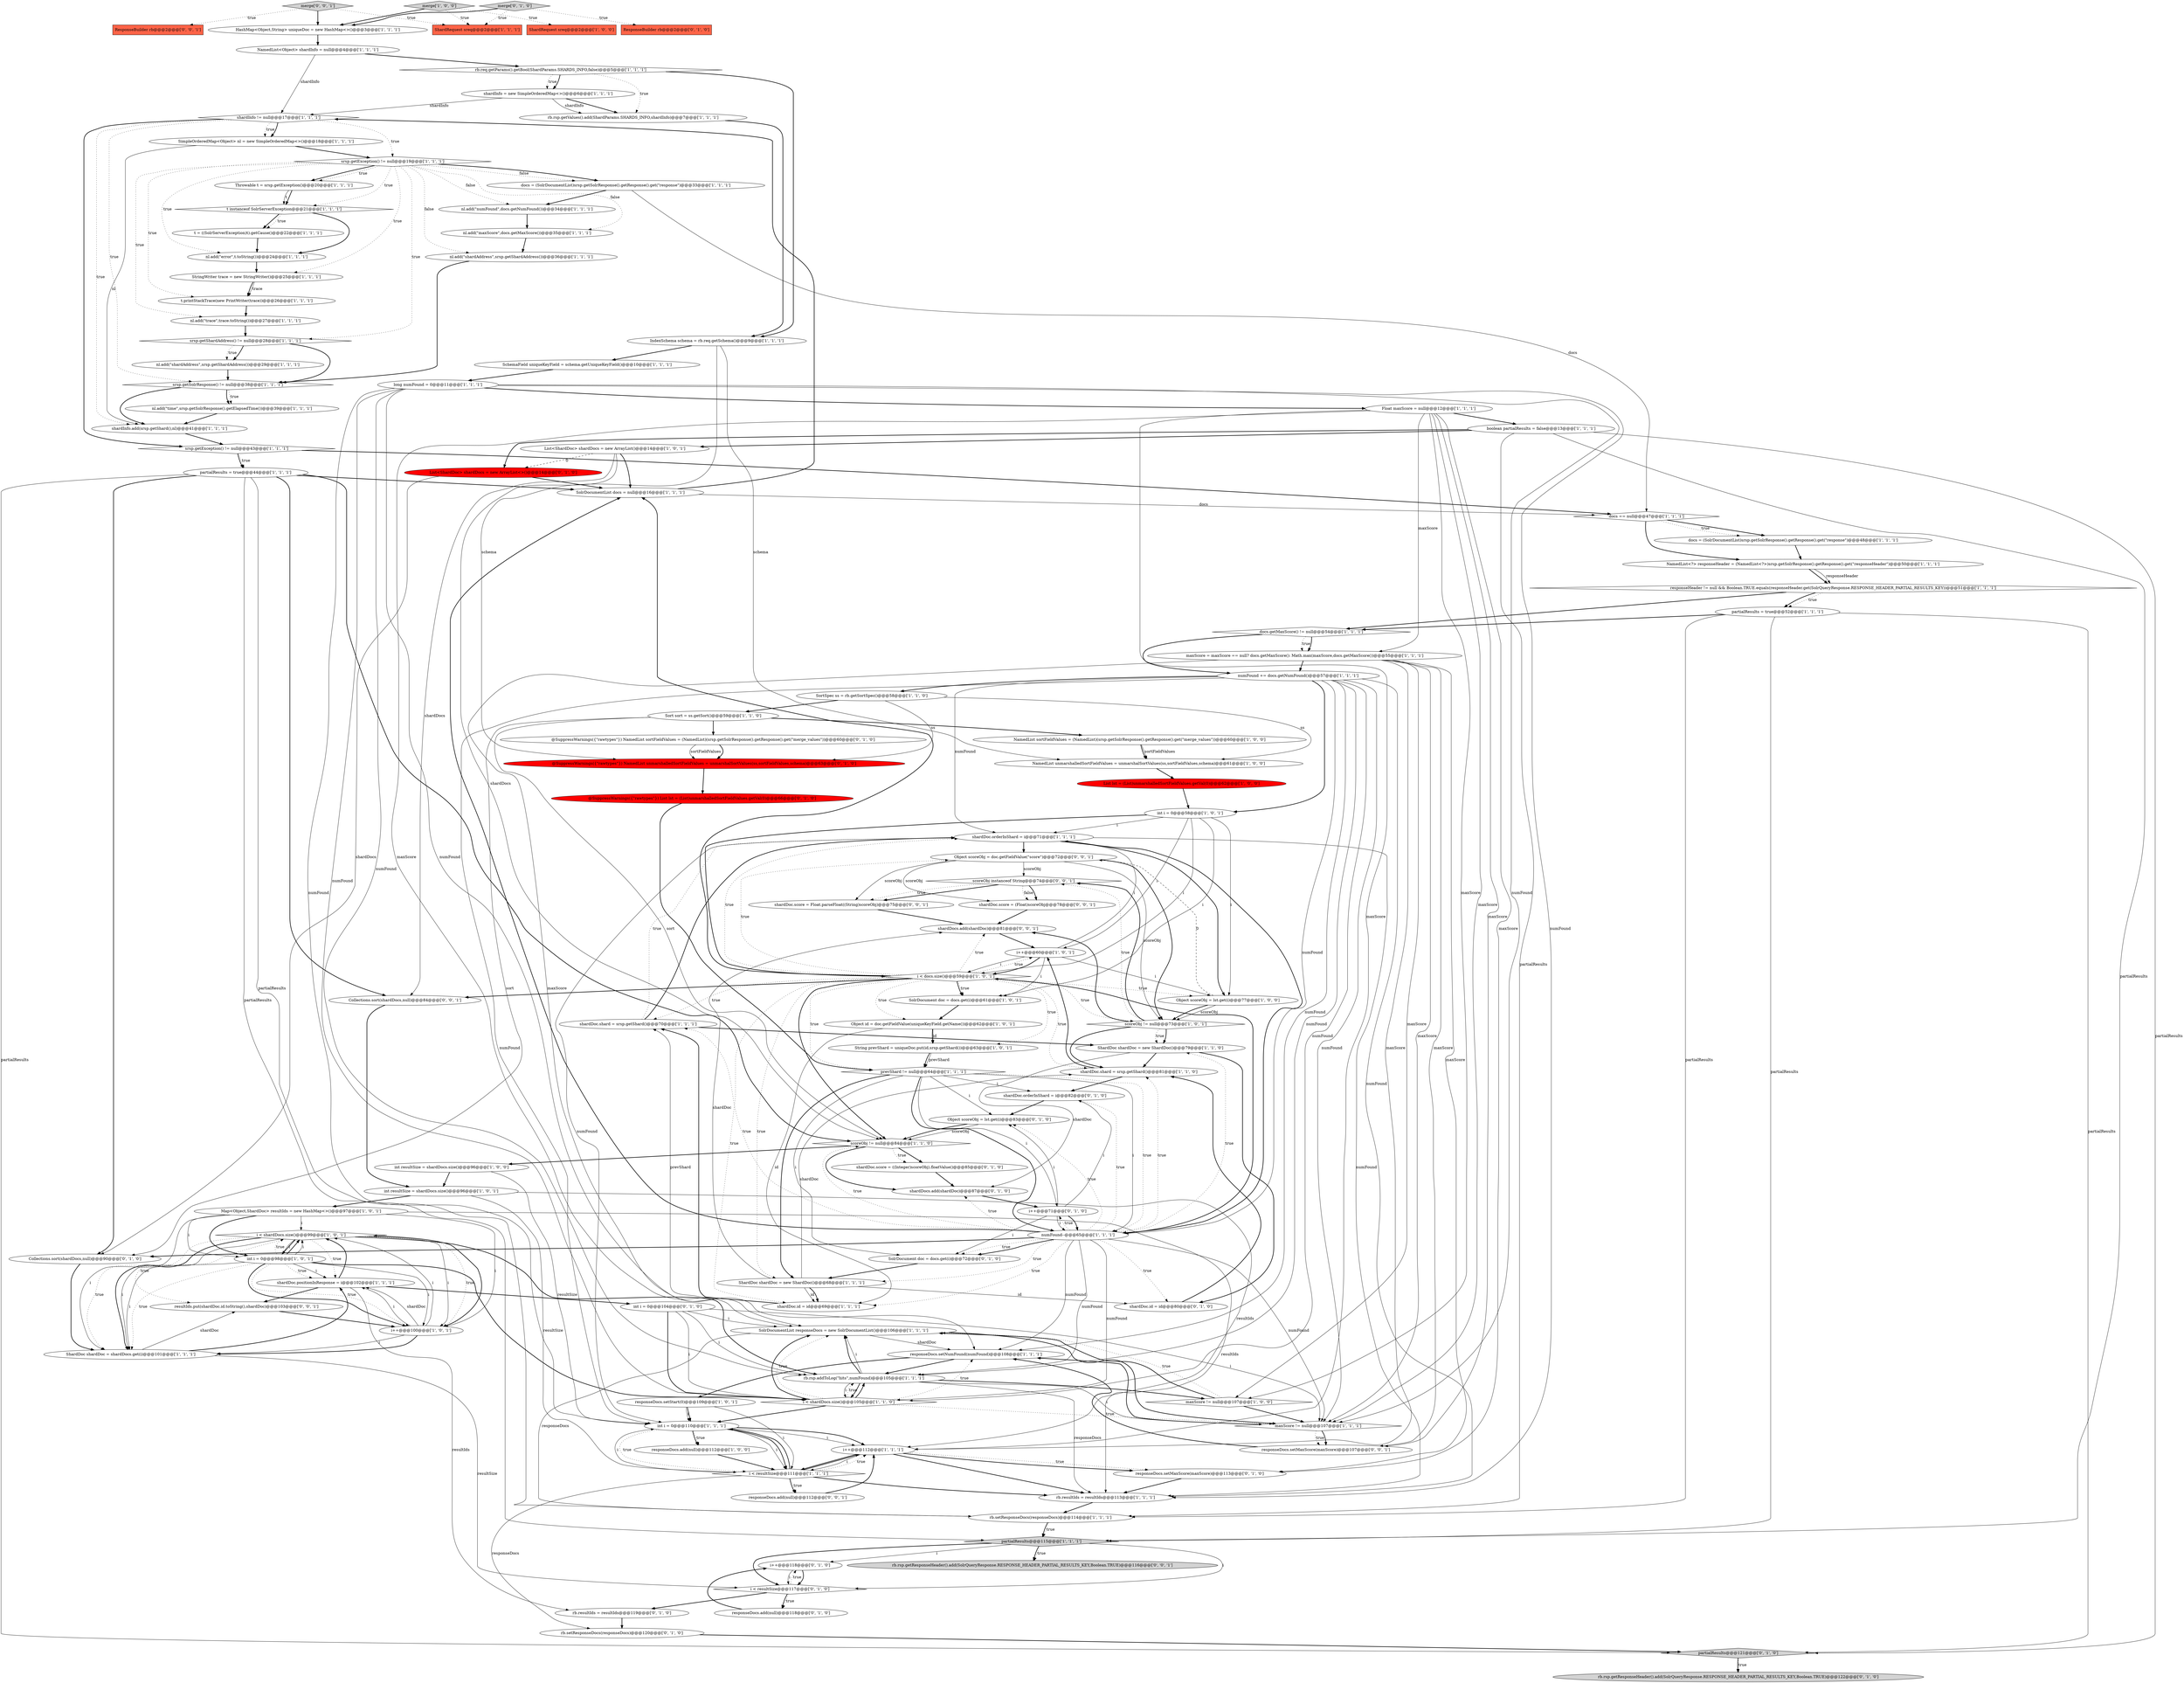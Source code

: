 digraph {
69 [style = filled, label = "merge['1', '0', '0']", fillcolor = lightgray, shape = diamond image = "AAA0AAABBB1BBB"];
35 [style = filled, label = "t.printStackTrace(new PrintWriter(trace))@@@26@@@['1', '1', '1']", fillcolor = white, shape = ellipse image = "AAA0AAABBB1BBB"];
88 [style = filled, label = "i++@@@118@@@['0', '1', '0']", fillcolor = white, shape = ellipse image = "AAA0AAABBB2BBB"];
55 [style = filled, label = "partialResults = true@@@44@@@['1', '1', '1']", fillcolor = white, shape = ellipse image = "AAA0AAABBB1BBB"];
14 [style = filled, label = "shardDoc.shard = srsp.getShard()@@@70@@@['1', '1', '1']", fillcolor = white, shape = ellipse image = "AAA0AAABBB1BBB"];
59 [style = filled, label = "ShardDoc shardDoc = new ShardDoc()@@@79@@@['1', '1', '0']", fillcolor = white, shape = ellipse image = "AAA0AAABBB1BBB"];
9 [style = filled, label = "maxScore != null@@@107@@@['1', '0', '0']", fillcolor = white, shape = diamond image = "AAA0AAABBB1BBB"];
121 [style = filled, label = "merge['0', '0', '1']", fillcolor = lightgray, shape = diamond image = "AAA0AAABBB3BBB"];
73 [style = filled, label = "srsp.getShardAddress() != null@@@28@@@['1', '1', '1']", fillcolor = white, shape = diamond image = "AAA0AAABBB1BBB"];
42 [style = filled, label = "int i = 0@@@110@@@['1', '1', '1']", fillcolor = white, shape = ellipse image = "AAA0AAABBB1BBB"];
50 [style = filled, label = "srsp.getSolrResponse() != null@@@38@@@['1', '1', '1']", fillcolor = white, shape = diamond image = "AAA0AAABBB1BBB"];
91 [style = filled, label = "List<ShardDoc> shardDocs = new ArrayList<>()@@@14@@@['0', '1', '0']", fillcolor = red, shape = ellipse image = "AAA1AAABBB2BBB"];
23 [style = filled, label = "Float maxScore = null@@@12@@@['1', '1', '1']", fillcolor = white, shape = ellipse image = "AAA0AAABBB1BBB"];
105 [style = filled, label = "merge['0', '1', '0']", fillcolor = lightgray, shape = diamond image = "AAA0AAABBB2BBB"];
81 [style = filled, label = "shardInfo.add(srsp.getShard(),nl)@@@41@@@['1', '1', '1']", fillcolor = white, shape = ellipse image = "AAA0AAABBB1BBB"];
28 [style = filled, label = "partialResults = true@@@52@@@['1', '1', '1']", fillcolor = white, shape = ellipse image = "AAA0AAABBB1BBB"];
53 [style = filled, label = "i < shardDocs.size()@@@99@@@['1', '0', '1']", fillcolor = white, shape = diamond image = "AAA0AAABBB1BBB"];
39 [style = filled, label = "partialResults@@@115@@@['1', '1', '1']", fillcolor = lightgray, shape = diamond image = "AAA0AAABBB1BBB"];
90 [style = filled, label = "@SuppressWarnings({\"rawtypes\"}) NamedList unmarshalledSortFieldValues = unmarshalSortValues(ss,sortFieldValues,schema)@@@63@@@['0', '1', '0']", fillcolor = red, shape = ellipse image = "AAA1AAABBB2BBB"];
57 [style = filled, label = "shardDoc.positionInResponse = i@@@102@@@['1', '1', '1']", fillcolor = white, shape = ellipse image = "AAA0AAABBB1BBB"];
61 [style = filled, label = "SolrDocumentList responseDocs = new SolrDocumentList()@@@106@@@['1', '1', '1']", fillcolor = white, shape = ellipse image = "AAA0AAABBB1BBB"];
104 [style = filled, label = "@SuppressWarnings({\"rawtypes\"}) List lst = (List)unmarshalledSortFieldValues.getVal(0)@@@66@@@['0', '1', '0']", fillcolor = red, shape = ellipse image = "AAA1AAABBB2BBB"];
10 [style = filled, label = "StringWriter trace = new StringWriter()@@@25@@@['1', '1', '1']", fillcolor = white, shape = ellipse image = "AAA0AAABBB1BBB"];
101 [style = filled, label = "i < resultSize@@@117@@@['0', '1', '0']", fillcolor = white, shape = diamond image = "AAA0AAABBB2BBB"];
75 [style = filled, label = "NamedList<?> responseHeader = (NamedList<?>)srsp.getSolrResponse().getResponse().get(\"responseHeader\")@@@50@@@['1', '1', '1']", fillcolor = white, shape = ellipse image = "AAA0AAABBB1BBB"];
52 [style = filled, label = "Map<Object,ShardDoc> resultIds = new HashMap<>()@@@97@@@['1', '0', '1']", fillcolor = white, shape = ellipse image = "AAA0AAABBB1BBB"];
45 [style = filled, label = "t instanceof SolrServerException@@@21@@@['1', '1', '1']", fillcolor = white, shape = diamond image = "AAA0AAABBB1BBB"];
85 [style = filled, label = "i < docs.size()@@@59@@@['1', '0', '1']", fillcolor = white, shape = diamond image = "AAA0AAABBB1BBB"];
37 [style = filled, label = "prevShard != null@@@64@@@['1', '1', '1']", fillcolor = white, shape = diamond image = "AAA0AAABBB1BBB"];
89 [style = filled, label = "rb.rsp.getResponseHeader().add(SolrQueryResponse.RESPONSE_HEADER_PARTIAL_RESULTS_KEY,Boolean.TRUE)@@@122@@@['0', '1', '0']", fillcolor = lightgray, shape = ellipse image = "AAA0AAABBB2BBB"];
49 [style = filled, label = "SolrDocument doc = docs.get(i)@@@61@@@['1', '0', '1']", fillcolor = white, shape = ellipse image = "AAA0AAABBB1BBB"];
27 [style = filled, label = "docs == null@@@47@@@['1', '1', '1']", fillcolor = white, shape = diamond image = "AAA0AAABBB1BBB"];
117 [style = filled, label = "Collections.sort(shardDocs,null)@@@84@@@['0', '0', '1']", fillcolor = white, shape = ellipse image = "AAA0AAABBB3BBB"];
47 [style = filled, label = "i++@@@112@@@['1', '1', '1']", fillcolor = white, shape = ellipse image = "AAA0AAABBB1BBB"];
71 [style = filled, label = "i < resultSize@@@111@@@['1', '1', '1']", fillcolor = white, shape = diamond image = "AAA0AAABBB1BBB"];
74 [style = filled, label = "Sort sort = ss.getSort()@@@59@@@['1', '1', '0']", fillcolor = white, shape = ellipse image = "AAA0AAABBB1BBB"];
112 [style = filled, label = "scoreObj instanceof String@@@74@@@['0', '0', '1']", fillcolor = white, shape = diamond image = "AAA0AAABBB3BBB"];
78 [style = filled, label = "rb.setResponseDocs(responseDocs)@@@114@@@['1', '1', '1']", fillcolor = white, shape = ellipse image = "AAA0AAABBB1BBB"];
4 [style = filled, label = "responseDocs.setNumFound(numFound)@@@108@@@['1', '1', '1']", fillcolor = white, shape = ellipse image = "AAA0AAABBB1BBB"];
2 [style = filled, label = "rb.rsp.addToLog(\"hits\",numFound)@@@105@@@['1', '1', '1']", fillcolor = white, shape = ellipse image = "AAA0AAABBB1BBB"];
22 [style = filled, label = "nl.add(\"numFound\",docs.getNumFound())@@@34@@@['1', '1', '1']", fillcolor = white, shape = ellipse image = "AAA0AAABBB1BBB"];
92 [style = filled, label = "i++@@@71@@@['0', '1', '0']", fillcolor = white, shape = ellipse image = "AAA0AAABBB2BBB"];
96 [style = filled, label = "responseDocs.setMaxScore(maxScore)@@@113@@@['0', '1', '0']", fillcolor = white, shape = ellipse image = "AAA0AAABBB2BBB"];
62 [style = filled, label = "HashMap<Object,String> uniqueDoc = new HashMap<>()@@@3@@@['1', '1', '1']", fillcolor = white, shape = ellipse image = "AAA0AAABBB1BBB"];
107 [style = filled, label = "responseDocs.add(null)@@@118@@@['0', '1', '0']", fillcolor = white, shape = ellipse image = "AAA0AAABBB2BBB"];
31 [style = filled, label = "int resultSize = shardDocs.size()@@@96@@@['1', '0', '0']", fillcolor = white, shape = ellipse image = "AAA0AAABBB1BBB"];
102 [style = filled, label = "int i = 0@@@104@@@['0', '1', '0']", fillcolor = white, shape = ellipse image = "AAA0AAABBB2BBB"];
84 [style = filled, label = "nl.add(\"time\",srsp.getSolrResponse().getElapsedTime())@@@39@@@['1', '1', '1']", fillcolor = white, shape = ellipse image = "AAA0AAABBB1BBB"];
115 [style = filled, label = "shardDoc.score = Float.parseFloat((String)scoreObj)@@@75@@@['0', '0', '1']", fillcolor = white, shape = ellipse image = "AAA0AAABBB3BBB"];
8 [style = filled, label = "rb.rsp.getValues().add(ShardParams.SHARDS_INFO,shardInfo)@@@7@@@['1', '1', '1']", fillcolor = white, shape = ellipse image = "AAA0AAABBB1BBB"];
114 [style = filled, label = "Object scoreObj = doc.getFieldValue(\"score\")@@@72@@@['0', '0', '1']", fillcolor = white, shape = ellipse image = "AAA0AAABBB3BBB"];
26 [style = filled, label = "srsp.getException() != null@@@19@@@['1', '1', '1']", fillcolor = white, shape = diamond image = "AAA0AAABBB1BBB"];
44 [style = filled, label = "numFound += docs.getNumFound()@@@57@@@['1', '1', '1']", fillcolor = white, shape = ellipse image = "AAA0AAABBB1BBB"];
66 [style = filled, label = "NamedList<Object> shardInfo = null@@@4@@@['1', '1', '1']", fillcolor = white, shape = ellipse image = "AAA0AAABBB1BBB"];
108 [style = filled, label = "shardDoc.score = ((Integer)scoreObj).floatValue()@@@85@@@['0', '1', '0']", fillcolor = white, shape = ellipse image = "AAA0AAABBB2BBB"];
122 [style = filled, label = "shardDocs.add(shardDoc)@@@81@@@['0', '0', '1']", fillcolor = white, shape = ellipse image = "AAA0AAABBB3BBB"];
19 [style = filled, label = "i < shardDocs.size()@@@105@@@['1', '1', '0']", fillcolor = white, shape = diamond image = "AAA0AAABBB1BBB"];
34 [style = filled, label = "SimpleOrderedMap<Object> nl = new SimpleOrderedMap<>()@@@18@@@['1', '1', '1']", fillcolor = white, shape = ellipse image = "AAA0AAABBB1BBB"];
43 [style = filled, label = "docs = (SolrDocumentList)srsp.getSolrResponse().getResponse().get(\"response\")@@@48@@@['1', '1', '1']", fillcolor = white, shape = ellipse image = "AAA0AAABBB1BBB"];
18 [style = filled, label = "int resultSize = shardDocs.size()@@@96@@@['1', '0', '1']", fillcolor = white, shape = ellipse image = "AAA0AAABBB1BBB"];
95 [style = filled, label = "rb.resultIds = resultIds@@@119@@@['0', '1', '0']", fillcolor = white, shape = ellipse image = "AAA0AAABBB2BBB"];
93 [style = filled, label = "@SuppressWarnings({\"rawtypes\"}) NamedList sortFieldValues = (NamedList)(srsp.getSolrResponse().getResponse().get(\"merge_values\"))@@@60@@@['0', '1', '0']", fillcolor = white, shape = ellipse image = "AAA0AAABBB2BBB"];
7 [style = filled, label = "shardDoc.id = id@@@69@@@['1', '1', '1']", fillcolor = white, shape = ellipse image = "AAA0AAABBB1BBB"];
67 [style = filled, label = "String prevShard = uniqueDoc.put(id,srsp.getShard())@@@63@@@['1', '0', '1']", fillcolor = white, shape = ellipse image = "AAA0AAABBB1BBB"];
119 [style = filled, label = "shardDoc.score = (Float)scoreObj@@@78@@@['0', '0', '1']", fillcolor = white, shape = ellipse image = "AAA0AAABBB3BBB"];
46 [style = filled, label = "nl.add(\"shardAddress\",srsp.getShardAddress())@@@36@@@['1', '1', '1']", fillcolor = white, shape = ellipse image = "AAA0AAABBB1BBB"];
86 [style = filled, label = "i++@@@100@@@['1', '0', '1']", fillcolor = white, shape = ellipse image = "AAA0AAABBB1BBB"];
118 [style = filled, label = "responseDocs.add(null)@@@112@@@['0', '0', '1']", fillcolor = white, shape = ellipse image = "AAA0AAABBB3BBB"];
65 [style = filled, label = "NamedList unmarshalledSortFieldValues = unmarshalSortValues(ss,sortFieldValues,schema)@@@61@@@['1', '0', '0']", fillcolor = white, shape = ellipse image = "AAA0AAABBB1BBB"];
58 [style = filled, label = "SchemaField uniqueKeyField = schema.getUniqueKeyField()@@@10@@@['1', '1', '1']", fillcolor = white, shape = ellipse image = "AAA0AAABBB1BBB"];
63 [style = filled, label = "SolrDocumentList docs = null@@@16@@@['1', '1', '1']", fillcolor = white, shape = ellipse image = "AAA0AAABBB1BBB"];
100 [style = filled, label = "partialResults@@@121@@@['0', '1', '0']", fillcolor = lightgray, shape = diamond image = "AAA0AAABBB2BBB"];
77 [style = filled, label = "NamedList sortFieldValues = (NamedList)(srsp.getSolrResponse().getResponse().get(\"merge_values\"))@@@60@@@['1', '0', '0']", fillcolor = white, shape = ellipse image = "AAA0AAABBB1BBB"];
106 [style = filled, label = "shardDoc.orderInShard = i@@@82@@@['0', '1', '0']", fillcolor = white, shape = ellipse image = "AAA0AAABBB2BBB"];
120 [style = filled, label = "rb.rsp.getResponseHeader().add(SolrQueryResponse.RESPONSE_HEADER_PARTIAL_RESULTS_KEY,Boolean.TRUE)@@@116@@@['0', '0', '1']", fillcolor = lightgray, shape = ellipse image = "AAA0AAABBB3BBB"];
60 [style = filled, label = "boolean partialResults = false@@@13@@@['1', '1', '1']", fillcolor = white, shape = ellipse image = "AAA0AAABBB1BBB"];
80 [style = filled, label = "shardInfo != null@@@17@@@['1', '1', '1']", fillcolor = white, shape = diamond image = "AAA0AAABBB1BBB"];
1 [style = filled, label = "List<ShardDoc> shardDocs = new ArrayList()@@@14@@@['1', '0', '1']", fillcolor = white, shape = ellipse image = "AAA0AAABBB1BBB"];
87 [style = filled, label = "shardDoc.orderInShard = i@@@71@@@['1', '1', '1']", fillcolor = white, shape = ellipse image = "AAA0AAABBB1BBB"];
20 [style = filled, label = "nl.add(\"error\",t.toString())@@@24@@@['1', '1', '1']", fillcolor = white, shape = ellipse image = "AAA0AAABBB1BBB"];
41 [style = filled, label = "scoreObj != null@@@73@@@['1', '0', '1']", fillcolor = white, shape = diamond image = "AAA0AAABBB1BBB"];
54 [style = filled, label = "nl.add(\"trace\",trace.toString())@@@27@@@['1', '1', '1']", fillcolor = white, shape = ellipse image = "AAA0AAABBB1BBB"];
103 [style = filled, label = "SolrDocument doc = docs.get(i)@@@72@@@['0', '1', '0']", fillcolor = white, shape = ellipse image = "AAA0AAABBB2BBB"];
48 [style = filled, label = "nl.add(\"shardAddress\",srsp.getShardAddress())@@@29@@@['1', '1', '1']", fillcolor = white, shape = ellipse image = "AAA0AAABBB1BBB"];
38 [style = filled, label = "rb.resultIds = resultIds@@@113@@@['1', '1', '1']", fillcolor = white, shape = ellipse image = "AAA0AAABBB1BBB"];
36 [style = filled, label = "scoreObj != null@@@84@@@['1', '1', '0']", fillcolor = white, shape = diamond image = "AAA0AAABBB1BBB"];
111 [style = filled, label = "ResponseBuilder rb@@@2@@@['0', '0', '1']", fillcolor = tomato, shape = box image = "AAA0AAABBB3BBB"];
79 [style = filled, label = "IndexSchema schema = rb.req.getSchema()@@@9@@@['1', '1', '1']", fillcolor = white, shape = ellipse image = "AAA0AAABBB1BBB"];
113 [style = filled, label = "responseDocs.setMaxScore(maxScore)@@@107@@@['0', '0', '1']", fillcolor = white, shape = ellipse image = "AAA0AAABBB3BBB"];
3 [style = filled, label = "Throwable t = srsp.getException()@@@20@@@['1', '1', '1']", fillcolor = white, shape = ellipse image = "AAA0AAABBB1BBB"];
29 [style = filled, label = "i++@@@60@@@['1', '0', '1']", fillcolor = white, shape = ellipse image = "AAA0AAABBB1BBB"];
5 [style = filled, label = "long numFound = 0@@@11@@@['1', '1', '1']", fillcolor = white, shape = ellipse image = "AAA0AAABBB1BBB"];
94 [style = filled, label = "Object scoreObj = lst.get(i)@@@83@@@['0', '1', '0']", fillcolor = white, shape = ellipse image = "AAA0AAABBB2BBB"];
12 [style = filled, label = "responseDocs.setStart(0)@@@109@@@['1', '0', '1']", fillcolor = white, shape = ellipse image = "AAA0AAABBB1BBB"];
32 [style = filled, label = "numFound--@@@65@@@['1', '1', '1']", fillcolor = white, shape = ellipse image = "AAA0AAABBB1BBB"];
24 [style = filled, label = "responseHeader != null && Boolean.TRUE.equals(responseHeader.get(SolrQueryResponse.RESPONSE_HEADER_PARTIAL_RESULTS_KEY))@@@51@@@['1', '1', '1']", fillcolor = white, shape = diamond image = "AAA0AAABBB1BBB"];
76 [style = filled, label = "ShardDoc shardDoc = new ShardDoc()@@@68@@@['1', '1', '1']", fillcolor = white, shape = ellipse image = "AAA0AAABBB1BBB"];
99 [style = filled, label = "Collections.sort(shardDocs,null)@@@90@@@['0', '1', '0']", fillcolor = white, shape = ellipse image = "AAA0AAABBB2BBB"];
16 [style = filled, label = "SortSpec ss = rb.getSortSpec()@@@58@@@['1', '1', '0']", fillcolor = white, shape = ellipse image = "AAA0AAABBB1BBB"];
33 [style = filled, label = "ShardDoc shardDoc = shardDocs.get(i)@@@101@@@['1', '1', '1']", fillcolor = white, shape = ellipse image = "AAA0AAABBB1BBB"];
6 [style = filled, label = "nl.add(\"maxScore\",docs.getMaxScore())@@@35@@@['1', '1', '1']", fillcolor = white, shape = ellipse image = "AAA0AAABBB1BBB"];
21 [style = filled, label = "docs.getMaxScore() != null@@@54@@@['1', '1', '1']", fillcolor = white, shape = diamond image = "AAA0AAABBB1BBB"];
72 [style = filled, label = "ShardRequest sreq@@@2@@@['1', '1', '1']", fillcolor = tomato, shape = box image = "AAA0AAABBB1BBB"];
30 [style = filled, label = "List lst = (List)unmarshalledSortFieldValues.getVal(0)@@@62@@@['1', '0', '0']", fillcolor = red, shape = ellipse image = "AAA1AAABBB1BBB"];
68 [style = filled, label = "maxScore != null@@@107@@@['1', '1', '1']", fillcolor = white, shape = diamond image = "AAA0AAABBB1BBB"];
97 [style = filled, label = "ResponseBuilder rb@@@2@@@['0', '1', '0']", fillcolor = tomato, shape = box image = "AAA0AAABBB2BBB"];
11 [style = filled, label = "int i = 0@@@98@@@['1', '0', '1']", fillcolor = white, shape = ellipse image = "AAA0AAABBB1BBB"];
15 [style = filled, label = "shardDoc.shard = srsp.getShard()@@@81@@@['1', '1', '0']", fillcolor = white, shape = ellipse image = "AAA0AAABBB1BBB"];
13 [style = filled, label = "srsp.getException() != null@@@43@@@['1', '1', '1']", fillcolor = white, shape = diamond image = "AAA0AAABBB1BBB"];
116 [style = filled, label = "resultIds.put(shardDoc.id.toString(),shardDoc)@@@103@@@['0', '0', '1']", fillcolor = white, shape = ellipse image = "AAA0AAABBB3BBB"];
40 [style = filled, label = "maxScore = maxScore == null? docs.getMaxScore(): Math.max(maxScore,docs.getMaxScore())@@@55@@@['1', '1', '1']", fillcolor = white, shape = ellipse image = "AAA0AAABBB1BBB"];
17 [style = filled, label = "Object scoreObj = lst.get(i)@@@77@@@['1', '0', '0']", fillcolor = white, shape = ellipse image = "AAA0AAABBB1BBB"];
0 [style = filled, label = "responseDocs.add(null)@@@112@@@['1', '0', '0']", fillcolor = white, shape = ellipse image = "AAA0AAABBB1BBB"];
98 [style = filled, label = "rb.setResponseDocs(responseDocs)@@@120@@@['0', '1', '0']", fillcolor = white, shape = ellipse image = "AAA0AAABBB2BBB"];
51 [style = filled, label = "ShardRequest sreq@@@2@@@['1', '0', '0']", fillcolor = tomato, shape = box image = "AAA0AAABBB1BBB"];
82 [style = filled, label = "docs = (SolrDocumentList)srsp.getSolrResponse().getResponse().get(\"response\")@@@33@@@['1', '1', '1']", fillcolor = white, shape = ellipse image = "AAA0AAABBB1BBB"];
64 [style = filled, label = "shardInfo = new SimpleOrderedMap<>()@@@6@@@['1', '1', '1']", fillcolor = white, shape = ellipse image = "AAA0AAABBB1BBB"];
56 [style = filled, label = "int i = 0@@@58@@@['1', '0', '1']", fillcolor = white, shape = ellipse image = "AAA0AAABBB1BBB"];
110 [style = filled, label = "shardDoc.id = id@@@80@@@['0', '1', '0']", fillcolor = white, shape = ellipse image = "AAA0AAABBB2BBB"];
83 [style = filled, label = "rb.req.getParams().getBool(ShardParams.SHARDS_INFO,false)@@@5@@@['1', '1', '1']", fillcolor = white, shape = diamond image = "AAA0AAABBB1BBB"];
70 [style = filled, label = "t = ((SolrServerException)t).getCause()@@@22@@@['1', '1', '1']", fillcolor = white, shape = ellipse image = "AAA0AAABBB1BBB"];
109 [style = filled, label = "shardDocs.add(shardDoc)@@@87@@@['0', '1', '0']", fillcolor = white, shape = ellipse image = "AAA0AAABBB2BBB"];
25 [style = filled, label = "Object id = doc.getFieldValue(uniqueKeyField.getName())@@@62@@@['1', '0', '1']", fillcolor = white, shape = ellipse image = "AAA0AAABBB1BBB"];
32->110 [style = dotted, label="true"];
55->36 [style = bold, label=""];
66->80 [style = solid, label="shardInfo"];
83->64 [style = dotted, label="true"];
13->55 [style = bold, label=""];
53->33 [style = solid, label="i"];
60->78 [style = solid, label="partialResults"];
109->92 [style = bold, label=""];
57->116 [style = bold, label=""];
91->63 [style = bold, label=""];
101->107 [style = bold, label=""];
2->68 [style = solid, label="i"];
7->14 [style = bold, label=""];
32->4 [style = solid, label="numFound"];
112->119 [style = dotted, label="false"];
64->80 [style = solid, label="shardInfo"];
1->117 [style = solid, label="shardDocs"];
122->29 [style = bold, label=""];
46->50 [style = bold, label=""];
100->89 [style = bold, label=""];
34->81 [style = solid, label="nl"];
71->47 [style = dotted, label="true"];
42->0 [style = dotted, label="true"];
11->33 [style = solid, label="i"];
85->41 [style = dotted, label="true"];
5->2 [style = solid, label="numFound"];
29->49 [style = solid, label="i"];
23->96 [style = solid, label="maxScore"];
35->54 [style = bold, label=""];
75->24 [style = bold, label=""];
53->86 [style = solid, label="i"];
36->31 [style = bold, label=""];
25->67 [style = solid, label="id"];
37->32 [style = solid, label="i"];
71->98 [style = solid, label="responseDocs"];
80->34 [style = dotted, label="true"];
41->59 [style = bold, label=""];
76->122 [style = solid, label="shardDoc"];
32->94 [style = dotted, label="true"];
49->25 [style = bold, label=""];
32->76 [style = dotted, label="true"];
13->55 [style = dotted, label="true"];
121->72 [style = dotted, label="true"];
85->29 [style = dotted, label="true"];
73->48 [style = bold, label=""];
96->38 [style = bold, label=""];
53->11 [style = solid, label="i"];
87->17 [style = bold, label=""];
44->38 [style = solid, label="numFound"];
86->53 [style = solid, label="i"];
26->82 [style = bold, label=""];
101->107 [style = dotted, label="true"];
19->61 [style = dotted, label="true"];
29->85 [style = solid, label="i"];
1->63 [style = bold, label=""];
57->53 [style = bold, label=""];
47->96 [style = bold, label=""];
16->90 [style = solid, label="ss"];
44->56 [style = bold, label=""];
107->88 [style = bold, label=""];
74->99 [style = solid, label="sort"];
36->109 [style = bold, label=""];
76->110 [style = solid, label="id"];
9->68 [style = bold, label=""];
94->36 [style = solid, label="scoreObj"];
42->71 [style = dotted, label="true"];
33->57 [style = bold, label=""];
112->119 [style = bold, label=""];
76->7 [style = solid, label="id"];
32->109 [style = dotted, label="true"];
37->32 [style = dotted, label="true"];
26->35 [style = dotted, label="true"];
80->81 [style = dotted, label="true"];
11->86 [style = dotted, label="true"];
71->118 [style = bold, label=""];
114->115 [style = solid, label="scoreObj"];
80->13 [style = bold, label=""];
76->15 [style = solid, label="shardDoc"];
41->112 [style = bold, label=""];
80->26 [style = dotted, label="true"];
17->41 [style = solid, label="scoreObj"];
11->53 [style = solid, label="i"];
28->39 [style = solid, label="partialResults"];
108->109 [style = bold, label=""];
5->4 [style = solid, label="numFound"];
11->57 [style = dotted, label="true"];
85->25 [style = dotted, label="true"];
47->38 [style = bold, label=""];
40->61 [style = solid, label="maxScore"];
61->78 [style = solid, label="responseDocs"];
41->122 [style = bold, label=""];
121->111 [style = dotted, label="true"];
76->7 [style = bold, label=""];
2->61 [style = solid, label="i"];
30->56 [style = bold, label=""];
79->65 [style = solid, label="schema"];
18->71 [style = solid, label="resultSize"];
59->109 [style = solid, label="shardDoc"];
114->41 [style = bold, label=""];
32->59 [style = dotted, label="true"];
86->33 [style = bold, label=""];
25->67 [style = bold, label=""];
105->72 [style = dotted, label="true"];
85->122 [style = dotted, label="true"];
23->9 [style = solid, label="maxScore"];
75->24 [style = solid, label="responseHeader"];
102->19 [style = bold, label=""];
70->20 [style = bold, label=""];
85->117 [style = bold, label=""];
56->17 [style = solid, label="i"];
56->49 [style = solid, label="i"];
23->47 [style = solid, label="maxScore"];
28->100 [style = solid, label="partialResults"];
39->101 [style = solid, label="i"];
64->8 [style = bold, label=""];
56->85 [style = bold, label=""];
53->57 [style = dotted, label="true"];
85->15 [style = dotted, label="true"];
11->57 [style = solid, label="i"];
37->103 [style = solid, label="i"];
2->61 [style = bold, label=""];
28->21 [style = bold, label=""];
64->8 [style = solid, label="shardInfo"];
61->68 [style = bold, label=""];
29->87 [style = solid, label="i"];
101->95 [style = bold, label=""];
5->68 [style = solid, label="numFound"];
42->71 [style = solid, label="i"];
56->29 [style = solid, label="i"];
33->101 [style = solid, label="resultSize"];
37->32 [style = bold, label=""];
41->59 [style = dotted, label="true"];
87->38 [style = solid, label="numFound"];
44->68 [style = solid, label="numFound"];
39->101 [style = bold, label=""];
85->76 [style = dotted, label="true"];
85->67 [style = dotted, label="true"];
38->78 [style = bold, label=""];
45->70 [style = bold, label=""];
100->89 [style = dotted, label="true"];
102->19 [style = solid, label="i"];
105->97 [style = dotted, label="true"];
5->23 [style = bold, label=""];
40->96 [style = solid, label="maxScore"];
63->27 [style = solid, label="docs"];
26->20 [style = dotted, label="true"];
19->2 [style = bold, label=""];
4->2 [style = bold, label=""];
21->40 [style = dotted, label="true"];
74->77 [style = bold, label=""];
106->94 [style = bold, label=""];
60->39 [style = solid, label="partialResults"];
69->51 [style = dotted, label="true"];
19->68 [style = dotted, label="true"];
85->37 [style = dotted, label="true"];
92->106 [style = solid, label="i"];
11->86 [style = solid, label="i"];
27->43 [style = bold, label=""];
23->113 [style = solid, label="maxScore"];
3->45 [style = bold, label=""];
94->36 [style = bold, label=""];
114->119 [style = solid, label="scoreObj"];
55->78 [style = solid, label="partialResults"];
26->6 [style = dotted, label="false"];
45->20 [style = bold, label=""];
91->99 [style = solid, label="shardDocs"];
26->54 [style = dotted, label="true"];
23->68 [style = solid, label="maxScore"];
42->0 [style = bold, label=""];
32->103 [style = dotted, label="true"];
13->27 [style = bold, label=""];
37->106 [style = solid, label="i"];
50->81 [style = bold, label=""];
23->40 [style = solid, label="maxScore"];
85->87 [style = dotted, label="true"];
92->32 [style = bold, label=""];
50->84 [style = bold, label=""];
78->39 [style = dotted, label="true"];
10->35 [style = solid, label="trace"];
4->12 [style = bold, label=""];
18->52 [style = bold, label=""];
112->115 [style = bold, label=""];
18->47 [style = solid, label="resultIds"];
9->61 [style = dotted, label="true"];
114->41 [style = solid, label="scoreObj"];
36->108 [style = bold, label=""];
114->112 [style = solid, label="scoreObj"];
73->50 [style = bold, label=""];
19->2 [style = dotted, label="true"];
31->18 [style = bold, label=""];
24->28 [style = dotted, label="true"];
31->42 [style = solid, label="resultSize"];
26->10 [style = dotted, label="true"];
113->4 [style = bold, label=""];
36->108 [style = dotted, label="true"];
21->40 [style = bold, label=""];
84->81 [style = bold, label=""];
99->33 [style = bold, label=""];
85->49 [style = bold, label=""];
44->4 [style = solid, label="numFound"];
53->116 [style = dotted, label="true"];
41->15 [style = bold, label=""];
10->35 [style = bold, label=""];
12->42 [style = bold, label=""];
53->11 [style = bold, label=""];
71->38 [style = bold, label=""];
56->87 [style = solid, label="i"];
39->120 [style = bold, label=""];
79->90 [style = solid, label="schema"];
85->114 [style = dotted, label="true"];
24->21 [style = bold, label=""];
71->47 [style = bold, label=""];
5->19 [style = solid, label="numFound"];
59->110 [style = bold, label=""];
19->61 [style = bold, label=""];
92->94 [style = solid, label="i"];
90->104 [style = bold, label=""];
2->38 [style = solid, label="responseDocs"];
52->33 [style = solid, label="i"];
32->92 [style = dotted, label="true"];
60->1 [style = bold, label=""];
32->15 [style = dotted, label="true"];
47->96 [style = dotted, label="true"];
21->44 [style = bold, label=""];
95->98 [style = bold, label=""];
121->62 [style = bold, label=""];
93->90 [style = bold, label=""];
56->85 [style = solid, label="i"];
17->41 [style = bold, label=""];
17->114 [style = dashed, label="0"];
81->13 [style = bold, label=""];
2->9 [style = bold, label=""];
1->91 [style = dashed, label="0"];
69->62 [style = bold, label=""];
32->99 [style = bold, label=""];
66->83 [style = bold, label=""];
32->2 [style = solid, label="numFound"];
68->113 [style = dotted, label="true"];
77->65 [style = solid, label="sortFieldValues"];
3->45 [style = solid, label="t"];
37->76 [style = bold, label=""];
112->115 [style = dotted, label="true"];
92->32 [style = solid, label="i"];
12->71 [style = solid, label="i"];
26->3 [style = bold, label=""];
7->14 [style = solid, label="prevShard"];
52->53 [style = solid, label="i"];
86->57 [style = solid, label="i"];
32->7 [style = dotted, label="true"];
42->47 [style = bold, label=""];
0->71 [style = bold, label=""];
88->101 [style = bold, label=""];
85->17 [style = dotted, label="true"];
62->66 [style = bold, label=""];
98->100 [style = bold, label=""];
32->14 [style = dotted, label="true"];
37->94 [style = solid, label="i"];
74->93 [style = bold, label=""];
44->87 [style = solid, label="numFound"];
86->33 [style = solid, label="i"];
32->106 [style = dotted, label="true"];
85->14 [style = dotted, label="true"];
118->47 [style = bold, label=""];
102->68 [style = solid, label="i"];
87->114 [style = bold, label=""];
27->75 [style = bold, label=""];
41->112 [style = dotted, label="true"];
44->2 [style = solid, label="numFound"];
101->88 [style = dotted, label="true"];
40->44 [style = bold, label=""];
11->53 [style = dotted, label="true"];
12->42 [style = solid, label="i"];
80->34 [style = bold, label=""];
79->58 [style = bold, label=""];
2->19 [style = bold, label=""];
42->47 [style = solid, label="i"];
44->42 [style = solid, label="numFound"];
110->15 [style = bold, label=""];
8->79 [style = bold, label=""];
5->42 [style = solid, label="numFound"];
55->39 [style = solid, label="partialResults"];
15->106 [style = bold, label=""];
103->76 [style = bold, label=""];
44->32 [style = solid, label="numFound"];
53->2 [style = bold, label=""];
47->71 [style = bold, label=""];
20->10 [style = bold, label=""];
11->53 [style = bold, label=""];
9->61 [style = bold, label=""];
119->122 [style = bold, label=""];
16->74 [style = bold, label=""];
23->61 [style = solid, label="maxScore"];
105->62 [style = bold, label=""];
26->82 [style = dotted, label="false"];
58->5 [style = bold, label=""];
116->86 [style = bold, label=""];
93->90 [style = solid, label="sortFieldValues"];
52->38 [style = solid, label="resultIds"];
74->36 [style = solid, label="sort"];
42->71 [style = bold, label=""];
52->86 [style = solid, label="i"];
26->45 [style = dotted, label="true"];
11->86 [style = bold, label=""];
25->7 [style = solid, label="id"];
85->7 [style = dotted, label="true"];
85->49 [style = dotted, label="true"];
82->22 [style = bold, label=""];
32->63 [style = bold, label=""];
55->63 [style = bold, label=""];
67->37 [style = solid, label="prevShard"];
73->48 [style = dotted, label="true"];
50->84 [style = dotted, label="true"];
53->33 [style = dotted, label="true"];
37->92 [style = solid, label="i"];
34->26 [style = bold, label=""];
102->61 [style = solid, label="i"];
29->17 [style = solid, label="i"];
102->2 [style = solid, label="i"];
83->64 [style = bold, label=""];
32->68 [style = solid, label="numFound"];
6->46 [style = bold, label=""];
92->103 [style = solid, label="i"];
32->103 [style = bold, label=""];
52->11 [style = solid, label="i"];
88->101 [style = solid, label="i"];
40->47 [style = solid, label="maxScore"];
68->4 [style = bold, label=""];
26->46 [style = dotted, label="false"];
69->72 [style = dotted, label="true"];
19->42 [style = bold, label=""];
24->28 [style = bold, label=""];
11->33 [style = dotted, label="true"];
2->19 [style = solid, label="i"];
29->85 [style = bold, label=""];
40->113 [style = solid, label="maxScore"];
85->63 [style = bold, label=""];
48->50 [style = bold, label=""];
85->36 [style = bold, label=""];
32->36 [style = dotted, label="true"];
26->3 [style = dotted, label="true"];
1->36 [style = solid, label="shardDocs"];
14->87 [style = dotted, label="true"];
39->88 [style = solid, label="i"];
55->117 [style = bold, label=""];
60->100 [style = solid, label="partialResults"];
44->16 [style = bold, label=""];
45->70 [style = dotted, label="true"];
19->4 [style = dotted, label="true"];
33->116 [style = solid, label="shardDoc"];
71->42 [style = solid, label="i"];
71->42 [style = bold, label=""];
53->33 [style = bold, label=""];
82->27 [style = solid, label="docs"];
80->50 [style = dotted, label="true"];
43->75 [style = bold, label=""];
77->65 [style = bold, label=""];
40->68 [style = solid, label="maxScore"];
78->39 [style = bold, label=""];
15->29 [style = bold, label=""];
22->6 [style = bold, label=""];
83->79 [style = bold, label=""];
57->102 [style = bold, label=""];
87->42 [style = solid, label="numFound"];
65->30 [style = bold, label=""];
32->19 [style = solid, label="numFound"];
32->85 [style = bold, label=""];
54->73 [style = bold, label=""];
5->38 [style = solid, label="numFound"];
86->57 [style = solid, label="shardDoc"];
57->95 [style = solid, label="resultIds"];
28->78 [style = solid, label="partialResults"];
71->118 [style = dotted, label="true"];
26->73 [style = dotted, label="true"];
39->120 [style = dotted, label="true"];
87->32 [style = bold, label=""];
55->99 [style = bold, label=""];
104->37 [style = bold, label=""];
55->100 [style = solid, label="partialResults"];
83->8 [style = dotted, label="true"];
16->65 [style = solid, label="ss"];
63->80 [style = bold, label=""];
115->122 [style = bold, label=""];
117->18 [style = bold, label=""];
52->11 [style = bold, label=""];
40->9 [style = solid, label="maxScore"];
27->43 [style = dotted, label="true"];
59->15 [style = bold, label=""];
60->91 [style = bold, label=""];
11->19 [style = bold, label=""];
26->22 [style = dotted, label="false"];
23->60 [style = bold, label=""];
68->113 [style = bold, label=""];
53->86 [style = dotted, label="true"];
86->53 [style = bold, label=""];
61->4 [style = solid, label="shardDoc"];
44->19 [style = solid, label="numFound"];
67->37 [style = bold, label=""];
14->59 [style = bold, label=""];
47->71 [style = solid, label="i"];
14->87 [style = bold, label=""];
}
